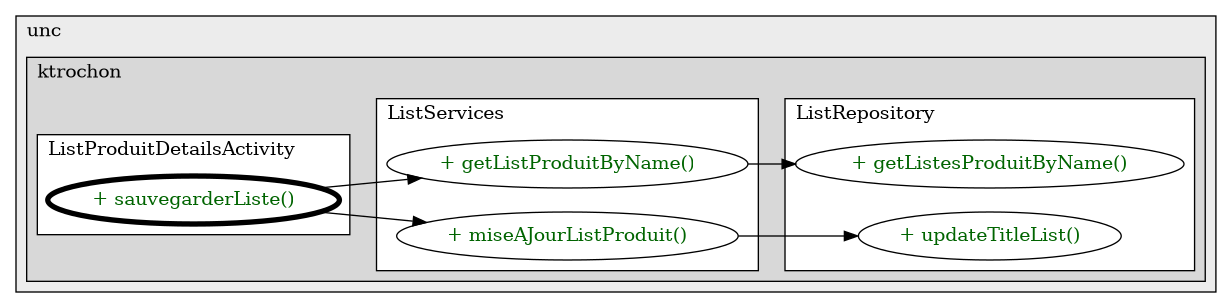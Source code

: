 @startuml

/' diagram meta data start
config=CallConfiguration;
{
  "rootMethod": "nc.unc.ktrochon.pocketlist.ListProduitDetailsActivity#sauvegarderListe(View)",
  "projectClassification": {
    "searchMode": "OpenProject", // OpenProject, AllProjects
    "includedProjects": "",
    "pathEndKeywords": "*.impl",
    "isClientPath": "",
    "isClientName": "",
    "isTestPath": "",
    "isTestName": "",
    "isMappingPath": "",
    "isMappingName": "",
    "isDataAccessPath": "",
    "isDataAccessName": "",
    "isDataStructurePath": "",
    "isDataStructureName": "",
    "isInterfaceStructuresPath": "",
    "isInterfaceStructuresName": "",
    "isEntryPointPath": "",
    "isEntryPointName": "",
    "treatFinalFieldsAsMandatory": false
  },
  "graphRestriction": {
    "classPackageExcludeFilter": "",
    "classPackageIncludeFilter": "",
    "classNameExcludeFilter": "",
    "classNameIncludeFilter": "",
    "methodNameExcludeFilter": "",
    "methodNameIncludeFilter": "",
    "removeByInheritance": "", // inheritance/annotation based filtering is done in a second step
    "removeByAnnotation": "",
    "removeByClassPackage": "", // cleanup the graph after inheritance/annotation based filtering is done
    "removeByClassName": "",
    "cutMappings": false,
    "cutEnum": true,
    "cutTests": true,
    "cutClient": true,
    "cutDataAccess": true,
    "cutInterfaceStructures": true,
    "cutDataStructures": true,
    "cutGetterAndSetter": true,
    "cutConstructors": true
  },
  "graphTraversal": {
    "forwardDepth": 3,
    "backwardDepth": 3,
    "classPackageExcludeFilter": "",
    "classPackageIncludeFilter": "",
    "classNameExcludeFilter": "",
    "classNameIncludeFilter": "",
    "methodNameExcludeFilter": "",
    "methodNameIncludeFilter": "",
    "hideMappings": false,
    "hideDataStructures": false,
    "hidePrivateMethods": true,
    "hideInterfaceCalls": true, // indirection: implementation -> interface (is hidden) -> implementation
    "onlyShowApplicationEntryPoints": false, // root node is included
    "useMethodCallsForStructureDiagram": "ForwardOnly" // ForwardOnly, BothDirections, No
  },
  "details": {
    "aggregation": "GroupByClass", // ByClass, GroupByClass, None
    "showMethodParametersTypes": false,
    "showMethodParametersNames": false,
    "showMethodReturnType": false,
    "showPackageLevels": 2,
    "showCallOrder": false,
    "edgeMode": "MethodsOnly", // TypesOnly, MethodsOnly, TypesAndMethods, MethodsAndDirectTypeUsage
    "showDetailedClassStructure": false
  },
  "rootClass": "nc.unc.ktrochon.pocketlist.ListProduitDetailsActivity",
  "extensionCallbackMethod": "" // qualified.class.name#methodName - signature: public static String method(String)
}
diagram meta data end '/



digraph g {
    rankdir="LR"
    splines=polyline
    

'nodes 
subgraph cluster_115946 { 
   	label=unc
	labeljust=l
	fillcolor="#ececec"
	style=filled
   
   subgraph cluster_949228562 { 
   	label=ktrochon
	labeljust=l
	fillcolor="#d8d8d8"
	style=filled
   
   subgraph cluster_1408166297 { 
   	label=ListRepository
	labeljust=l
	fillcolor=white
	style=filled
   
   ListRepository886306589XXXgetListesProduitByName1808118735[
	label="+ getListesProduitByName()"
	style=filled
	fillcolor=white
	tooltip="ListRepository

null"
	fontcolor=darkgreen
];

ListRepository886306589XXXupdateTitleList1346879824[
	label="+ updateTitleList()"
	style=filled
	fillcolor=white
	tooltip="ListRepository

null"
	fontcolor=darkgreen
];
} 

subgraph cluster_407810375 { 
   	label=ListProduitDetailsActivity
	labeljust=l
	fillcolor=white
	style=filled
   
   ListProduitDetailsActivity1243990011XXXsauvegarderListe2666181[
	label="+ sauvegarderListe()"
	style=filled
	fillcolor=white
	tooltip="ListProduitDetailsActivity

null"
	penwidth=4
	fontcolor=darkgreen
];
} 

subgraph cluster_836149784 { 
   	label=ListServices
	labeljust=l
	fillcolor=white
	style=filled
   
   ListServices121729986XXXgetListProduitByName406701772[
	label="+ getListProduitByName()"
	style=filled
	fillcolor=white
	tooltip="ListServices

null"
	fontcolor=darkgreen
];

ListServices121729986XXXmiseAJourListProduit1999450483[
	label="+ miseAJourListProduit()"
	style=filled
	fillcolor=white
	tooltip="ListServices

null"
	fontcolor=darkgreen
];
} 
} 
} 

'edges    
ListProduitDetailsActivity1243990011XXXsauvegarderListe2666181 -> ListServices121729986XXXgetListProduitByName406701772;
ListProduitDetailsActivity1243990011XXXsauvegarderListe2666181 -> ListServices121729986XXXmiseAJourListProduit1999450483;
ListServices121729986XXXgetListProduitByName406701772 -> ListRepository886306589XXXgetListesProduitByName1808118735;
ListServices121729986XXXmiseAJourListProduit1999450483 -> ListRepository886306589XXXupdateTitleList1346879824;
    
}
@enduml